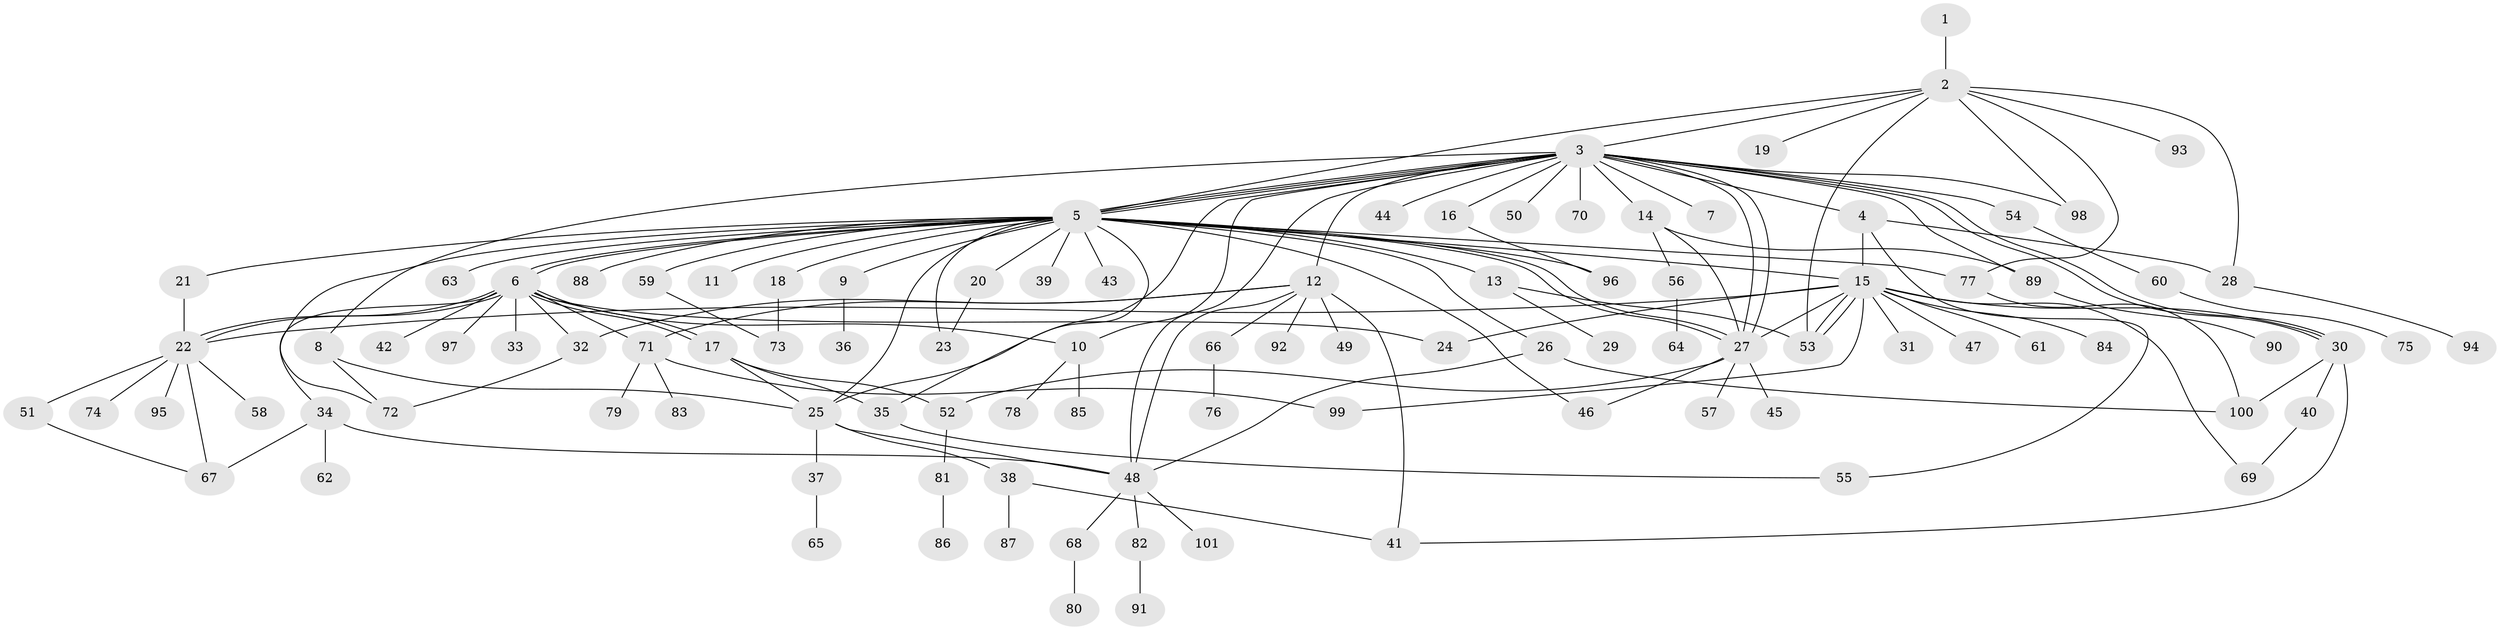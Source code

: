 // Generated by graph-tools (version 1.1) at 2025/49/03/09/25 03:49:49]
// undirected, 101 vertices, 151 edges
graph export_dot {
graph [start="1"]
  node [color=gray90,style=filled];
  1;
  2;
  3;
  4;
  5;
  6;
  7;
  8;
  9;
  10;
  11;
  12;
  13;
  14;
  15;
  16;
  17;
  18;
  19;
  20;
  21;
  22;
  23;
  24;
  25;
  26;
  27;
  28;
  29;
  30;
  31;
  32;
  33;
  34;
  35;
  36;
  37;
  38;
  39;
  40;
  41;
  42;
  43;
  44;
  45;
  46;
  47;
  48;
  49;
  50;
  51;
  52;
  53;
  54;
  55;
  56;
  57;
  58;
  59;
  60;
  61;
  62;
  63;
  64;
  65;
  66;
  67;
  68;
  69;
  70;
  71;
  72;
  73;
  74;
  75;
  76;
  77;
  78;
  79;
  80;
  81;
  82;
  83;
  84;
  85;
  86;
  87;
  88;
  89;
  90;
  91;
  92;
  93;
  94;
  95;
  96;
  97;
  98;
  99;
  100;
  101;
  1 -- 2;
  2 -- 3;
  2 -- 5;
  2 -- 19;
  2 -- 28;
  2 -- 53;
  2 -- 77;
  2 -- 93;
  2 -- 98;
  3 -- 4;
  3 -- 5;
  3 -- 5;
  3 -- 5;
  3 -- 7;
  3 -- 8;
  3 -- 10;
  3 -- 12;
  3 -- 14;
  3 -- 16;
  3 -- 25;
  3 -- 27;
  3 -- 27;
  3 -- 30;
  3 -- 30;
  3 -- 44;
  3 -- 48;
  3 -- 50;
  3 -- 54;
  3 -- 70;
  3 -- 89;
  3 -- 98;
  4 -- 15;
  4 -- 28;
  4 -- 55;
  5 -- 6;
  5 -- 6;
  5 -- 9;
  5 -- 11;
  5 -- 13;
  5 -- 15;
  5 -- 18;
  5 -- 20;
  5 -- 21;
  5 -- 23;
  5 -- 25;
  5 -- 26;
  5 -- 27;
  5 -- 27;
  5 -- 35;
  5 -- 39;
  5 -- 43;
  5 -- 46;
  5 -- 59;
  5 -- 63;
  5 -- 72;
  5 -- 77;
  5 -- 88;
  5 -- 96;
  6 -- 10;
  6 -- 17;
  6 -- 17;
  6 -- 22;
  6 -- 22;
  6 -- 24;
  6 -- 32;
  6 -- 33;
  6 -- 34;
  6 -- 42;
  6 -- 71;
  6 -- 97;
  8 -- 25;
  8 -- 72;
  9 -- 36;
  10 -- 78;
  10 -- 85;
  12 -- 32;
  12 -- 41;
  12 -- 48;
  12 -- 49;
  12 -- 66;
  12 -- 71;
  12 -- 92;
  13 -- 29;
  13 -- 53;
  14 -- 27;
  14 -- 56;
  14 -- 89;
  15 -- 22;
  15 -- 24;
  15 -- 27;
  15 -- 30;
  15 -- 31;
  15 -- 47;
  15 -- 53;
  15 -- 53;
  15 -- 61;
  15 -- 69;
  15 -- 84;
  15 -- 99;
  16 -- 96;
  17 -- 25;
  17 -- 35;
  17 -- 52;
  18 -- 73;
  20 -- 23;
  21 -- 22;
  22 -- 51;
  22 -- 58;
  22 -- 67;
  22 -- 74;
  22 -- 95;
  25 -- 37;
  25 -- 38;
  25 -- 48;
  26 -- 48;
  26 -- 100;
  27 -- 45;
  27 -- 46;
  27 -- 52;
  27 -- 57;
  28 -- 94;
  30 -- 40;
  30 -- 41;
  30 -- 100;
  32 -- 72;
  34 -- 48;
  34 -- 62;
  34 -- 67;
  35 -- 55;
  37 -- 65;
  38 -- 41;
  38 -- 87;
  40 -- 69;
  48 -- 68;
  48 -- 82;
  48 -- 101;
  51 -- 67;
  52 -- 81;
  54 -- 60;
  56 -- 64;
  59 -- 73;
  60 -- 75;
  66 -- 76;
  68 -- 80;
  71 -- 79;
  71 -- 83;
  71 -- 99;
  77 -- 100;
  81 -- 86;
  82 -- 91;
  89 -- 90;
}
